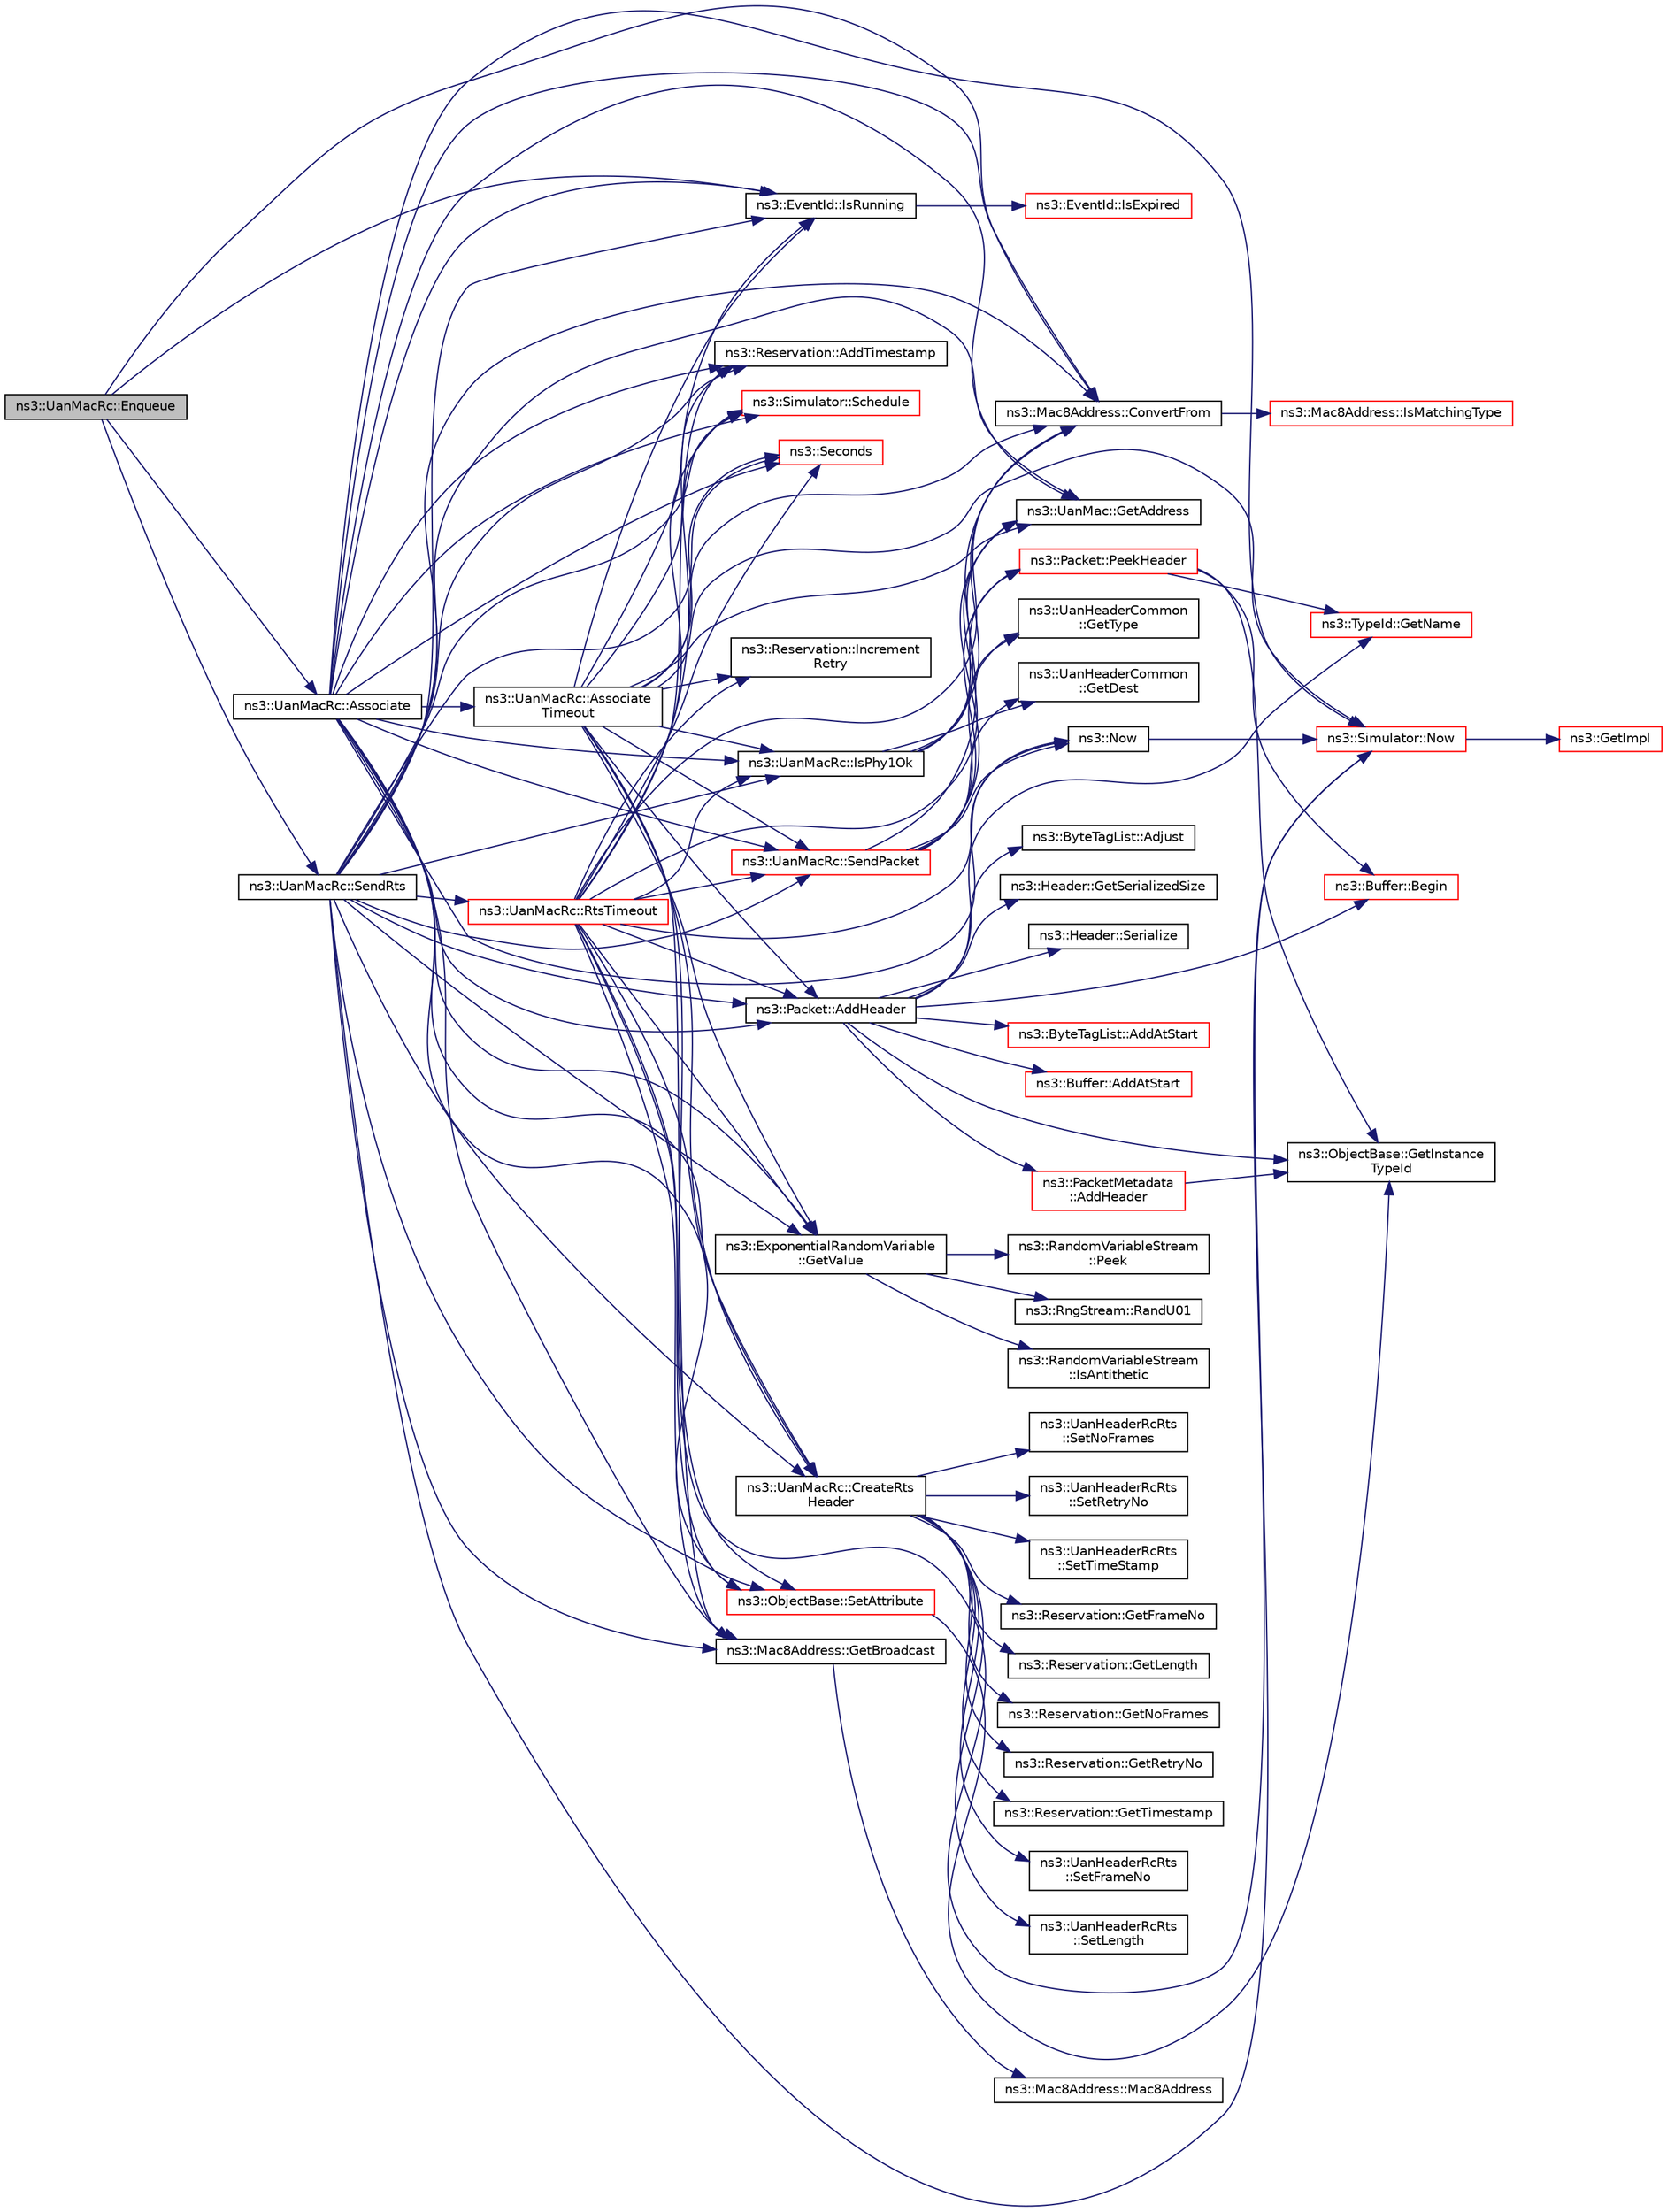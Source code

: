 digraph "ns3::UanMacRc::Enqueue"
{
 // LATEX_PDF_SIZE
  edge [fontname="Helvetica",fontsize="10",labelfontname="Helvetica",labelfontsize="10"];
  node [fontname="Helvetica",fontsize="10",shape=record];
  rankdir="LR";
  Node1 [label="ns3::UanMacRc::Enqueue",height=0.2,width=0.4,color="black", fillcolor="grey75", style="filled", fontcolor="black",tooltip="Enqueue packet to be transmitted."];
  Node1 -> Node2 [color="midnightblue",fontsize="10",style="solid",fontname="Helvetica"];
  Node2 [label="ns3::UanMacRc::Associate",height=0.2,width=0.4,color="black", fillcolor="white", style="filled",URL="$classns3_1_1_uan_mac_rc.html#ad0c89fbba2f362b7915cd33809cbad14",tooltip="Associate with a gateway by sending the first GWPING."];
  Node2 -> Node3 [color="midnightblue",fontsize="10",style="solid",fontname="Helvetica"];
  Node3 [label="ns3::Packet::AddHeader",height=0.2,width=0.4,color="black", fillcolor="white", style="filled",URL="$classns3_1_1_packet.html#a465108c595a0bc592095cbcab1832ed8",tooltip="Add header to this packet."];
  Node3 -> Node4 [color="midnightblue",fontsize="10",style="solid",fontname="Helvetica"];
  Node4 [label="ns3::ByteTagList::AddAtStart",height=0.2,width=0.4,color="red", fillcolor="white", style="filled",URL="$classns3_1_1_byte_tag_list.html#acb4563fbe4299c55af41ba7a166b71d5",tooltip="Make sure that all offsets are bigger than prependOffset which represents the location where new byte..."];
  Node3 -> Node10 [color="midnightblue",fontsize="10",style="solid",fontname="Helvetica"];
  Node10 [label="ns3::Buffer::AddAtStart",height=0.2,width=0.4,color="red", fillcolor="white", style="filled",URL="$classns3_1_1_buffer.html#a8abd8164c3671d3dadc98fc66fade7b1",tooltip=" "];
  Node3 -> Node20 [color="midnightblue",fontsize="10",style="solid",fontname="Helvetica"];
  Node20 [label="ns3::PacketMetadata\l::AddHeader",height=0.2,width=0.4,color="red", fillcolor="white", style="filled",URL="$classns3_1_1_packet_metadata.html#abdce736c4c5f647242f0808c0d2f9249",tooltip="Add an header."];
  Node20 -> Node33 [color="midnightblue",fontsize="10",style="solid",fontname="Helvetica"];
  Node33 [label="ns3::ObjectBase::GetInstance\lTypeId",height=0.2,width=0.4,color="black", fillcolor="white", style="filled",URL="$classns3_1_1_object_base.html#abe5b43a6f5b99a92a4c3122db31f06fb",tooltip="Get the most derived TypeId for this Object."];
  Node3 -> Node40 [color="midnightblue",fontsize="10",style="solid",fontname="Helvetica"];
  Node40 [label="ns3::ByteTagList::Adjust",height=0.2,width=0.4,color="black", fillcolor="white", style="filled",URL="$classns3_1_1_byte_tag_list.html#a1fec06d7e6daaf8039cf2a148e4090f2",tooltip="Adjust the offsets stored internally by the adjustment delta."];
  Node3 -> Node41 [color="midnightblue",fontsize="10",style="solid",fontname="Helvetica"];
  Node41 [label="ns3::Buffer::Begin",height=0.2,width=0.4,color="red", fillcolor="white", style="filled",URL="$classns3_1_1_buffer.html#acb977a0179de9abe4e295ce22023b4ca",tooltip=" "];
  Node3 -> Node33 [color="midnightblue",fontsize="10",style="solid",fontname="Helvetica"];
  Node3 -> Node42 [color="midnightblue",fontsize="10",style="solid",fontname="Helvetica"];
  Node42 [label="ns3::TypeId::GetName",height=0.2,width=0.4,color="red", fillcolor="white", style="filled",URL="$classns3_1_1_type_id.html#abc4965475a579c2afdc668d7a7d58374",tooltip="Get the name."];
  Node3 -> Node46 [color="midnightblue",fontsize="10",style="solid",fontname="Helvetica"];
  Node46 [label="ns3::Header::GetSerializedSize",height=0.2,width=0.4,color="black", fillcolor="white", style="filled",URL="$classns3_1_1_header.html#a6ef0497eabc1b1fb0ad42738eb73f934",tooltip=" "];
  Node3 -> Node47 [color="midnightblue",fontsize="10",style="solid",fontname="Helvetica"];
  Node47 [label="ns3::Header::Serialize",height=0.2,width=0.4,color="black", fillcolor="white", style="filled",URL="$classns3_1_1_header.html#afb61f1aac69ff8349a6bfe521fab5404",tooltip=" "];
  Node2 -> Node48 [color="midnightblue",fontsize="10",style="solid",fontname="Helvetica"];
  Node48 [label="ns3::Reservation::AddTimestamp",height=0.2,width=0.4,color="black", fillcolor="white", style="filled",URL="$classns3_1_1_reservation.html#ae1963e5222194d58e0670acecab9edb7",tooltip="Set the time of the latest RTS sent."];
  Node2 -> Node49 [color="midnightblue",fontsize="10",style="solid",fontname="Helvetica"];
  Node49 [label="ns3::UanMacRc::Associate\lTimeout",height=0.2,width=0.4,color="black", fillcolor="white", style="filled",URL="$classns3_1_1_uan_mac_rc.html#af23682ff6db736c6a2c9eceae8252cd2",tooltip="Periodically retry association."];
  Node49 -> Node3 [color="midnightblue",fontsize="10",style="solid",fontname="Helvetica"];
  Node49 -> Node48 [color="midnightblue",fontsize="10",style="solid",fontname="Helvetica"];
  Node49 -> Node50 [color="midnightblue",fontsize="10",style="solid",fontname="Helvetica"];
  Node50 [label="ns3::Mac8Address::ConvertFrom",height=0.2,width=0.4,color="black", fillcolor="white", style="filled",URL="$classns3_1_1_mac8_address.html#a60c112506434f766f06b548c2b853d30",tooltip="Convert a generic address to a Mac8Address."];
  Node50 -> Node51 [color="midnightblue",fontsize="10",style="solid",fontname="Helvetica"];
  Node51 [label="ns3::Mac8Address::IsMatchingType",height=0.2,width=0.4,color="red", fillcolor="white", style="filled",URL="$classns3_1_1_mac8_address.html#a6d6d87013c99c897b9c5f7eadd697eb2",tooltip="Check that a generic Address is compatible with Mac8Address."];
  Node49 -> Node54 [color="midnightblue",fontsize="10",style="solid",fontname="Helvetica"];
  Node54 [label="ns3::UanMacRc::CreateRts\lHeader",height=0.2,width=0.4,color="black", fillcolor="white", style="filled",URL="$classns3_1_1_uan_mac_rc.html#a1b6f4d2512fa857129661591d436139d",tooltip="Create the RTS header from a Reservation."];
  Node54 -> Node55 [color="midnightblue",fontsize="10",style="solid",fontname="Helvetica"];
  Node55 [label="ns3::Reservation::GetFrameNo",height=0.2,width=0.4,color="black", fillcolor="white", style="filled",URL="$classns3_1_1_reservation.html#a7f8656060f429ea6ea8f2b5ec0d215f9",tooltip="Get the frame number."];
  Node54 -> Node56 [color="midnightblue",fontsize="10",style="solid",fontname="Helvetica"];
  Node56 [label="ns3::Reservation::GetLength",height=0.2,width=0.4,color="black", fillcolor="white", style="filled",URL="$classns3_1_1_reservation.html#a27e0406a884ba569ef16ca4a184b9147",tooltip="Get the total length of the Reservation."];
  Node54 -> Node57 [color="midnightblue",fontsize="10",style="solid",fontname="Helvetica"];
  Node57 [label="ns3::Reservation::GetNoFrames",height=0.2,width=0.4,color="black", fillcolor="white", style="filled",URL="$classns3_1_1_reservation.html#a0ded23bc58607cabfb83d4efc97024b0",tooltip="Get the number of frames in this Reservation."];
  Node54 -> Node58 [color="midnightblue",fontsize="10",style="solid",fontname="Helvetica"];
  Node58 [label="ns3::Reservation::GetRetryNo",height=0.2,width=0.4,color="black", fillcolor="white", style="filled",URL="$classns3_1_1_reservation.html#aaeaa46a827cab951a557e74ab29878ba",tooltip="Get the retry number."];
  Node54 -> Node59 [color="midnightblue",fontsize="10",style="solid",fontname="Helvetica"];
  Node59 [label="ns3::Reservation::GetTimestamp",height=0.2,width=0.4,color="black", fillcolor="white", style="filled",URL="$classns3_1_1_reservation.html#a52fd9de539415da7cc61bf8e63a202c3",tooltip="Get the timestamp for the n'th RTS."];
  Node54 -> Node60 [color="midnightblue",fontsize="10",style="solid",fontname="Helvetica"];
  Node60 [label="ns3::UanHeaderRcRts\l::SetFrameNo",height=0.2,width=0.4,color="black", fillcolor="white", style="filled",URL="$classns3_1_1_uan_header_rc_rts.html#a3f46221d5f2b787266b640f2bfa2066c",tooltip="Set the frame number."];
  Node54 -> Node61 [color="midnightblue",fontsize="10",style="solid",fontname="Helvetica"];
  Node61 [label="ns3::UanHeaderRcRts\l::SetLength",height=0.2,width=0.4,color="black", fillcolor="white", style="filled",URL="$classns3_1_1_uan_header_rc_rts.html#af4af5cf14a3c3878d9c4bb3d24a52ee9",tooltip="Set the number of data bytes in the reservation."];
  Node54 -> Node62 [color="midnightblue",fontsize="10",style="solid",fontname="Helvetica"];
  Node62 [label="ns3::UanHeaderRcRts\l::SetNoFrames",height=0.2,width=0.4,color="black", fillcolor="white", style="filled",URL="$classns3_1_1_uan_header_rc_rts.html#aef080414f27301779f3a98810e7a1d33",tooltip="Set the number of data frames included in this reservation request."];
  Node54 -> Node63 [color="midnightblue",fontsize="10",style="solid",fontname="Helvetica"];
  Node63 [label="ns3::UanHeaderRcRts\l::SetRetryNo",height=0.2,width=0.4,color="black", fillcolor="white", style="filled",URL="$classns3_1_1_uan_header_rc_rts.html#acce912b3143899c8e34d114e09ca4601",tooltip="Set the retry number of this RTS packet."];
  Node54 -> Node64 [color="midnightblue",fontsize="10",style="solid",fontname="Helvetica"];
  Node64 [label="ns3::UanHeaderRcRts\l::SetTimeStamp",height=0.2,width=0.4,color="black", fillcolor="white", style="filled",URL="$classns3_1_1_uan_header_rc_rts.html#a4fd7ebe58baeb9a5b2fa55e3f511812c",tooltip="Set RTS transmission time."];
  Node49 -> Node65 [color="midnightblue",fontsize="10",style="solid",fontname="Helvetica"];
  Node65 [label="ns3::UanMac::GetAddress",height=0.2,width=0.4,color="black", fillcolor="white", style="filled",URL="$classns3_1_1_uan_mac.html#ab39b04d612b5974e68ac1b5eec07933e",tooltip="Get the MAC Address."];
  Node49 -> Node66 [color="midnightblue",fontsize="10",style="solid",fontname="Helvetica"];
  Node66 [label="ns3::Mac8Address::GetBroadcast",height=0.2,width=0.4,color="black", fillcolor="white", style="filled",URL="$classns3_1_1_mac8_address.html#a28c0664a44c8ea191014bc428a704698",tooltip="Get the broadcast address (255)."];
  Node66 -> Node67 [color="midnightblue",fontsize="10",style="solid",fontname="Helvetica"];
  Node67 [label="ns3::Mac8Address::Mac8Address",height=0.2,width=0.4,color="black", fillcolor="white", style="filled",URL="$classns3_1_1_mac8_address.html#afb55d36f0398e8ce0cd86f1fb73db76e",tooltip="Constructor."];
  Node49 -> Node68 [color="midnightblue",fontsize="10",style="solid",fontname="Helvetica"];
  Node68 [label="ns3::ExponentialRandomVariable\l::GetValue",height=0.2,width=0.4,color="black", fillcolor="white", style="filled",URL="$classns3_1_1_exponential_random_variable.html#a5d7a50466c0b0f036ec0fc1aa478f2c3",tooltip="Get the next random value, as a double from the exponential distribution with the specified mean and ..."];
  Node68 -> Node69 [color="midnightblue",fontsize="10",style="solid",fontname="Helvetica"];
  Node69 [label="ns3::RandomVariableStream\l::IsAntithetic",height=0.2,width=0.4,color="black", fillcolor="white", style="filled",URL="$classns3_1_1_random_variable_stream.html#ae8f50692f36f1403a22d0cbb9c488db2",tooltip="Check if antithetic values will be generated."];
  Node68 -> Node70 [color="midnightblue",fontsize="10",style="solid",fontname="Helvetica"];
  Node70 [label="ns3::RandomVariableStream\l::Peek",height=0.2,width=0.4,color="black", fillcolor="white", style="filled",URL="$classns3_1_1_random_variable_stream.html#a72b37a5c0a574a51df77d378d9101936",tooltip="Get the pointer to the underlying RngStream."];
  Node68 -> Node71 [color="midnightblue",fontsize="10",style="solid",fontname="Helvetica"];
  Node71 [label="ns3::RngStream::RandU01",height=0.2,width=0.4,color="black", fillcolor="white", style="filled",URL="$classns3_1_1_rng_stream.html#a46be36426b8bc712e9de468b63558c22",tooltip="Generate the next random number for this stream."];
  Node49 -> Node72 [color="midnightblue",fontsize="10",style="solid",fontname="Helvetica"];
  Node72 [label="ns3::Reservation::Increment\lRetry",height=0.2,width=0.4,color="black", fillcolor="white", style="filled",URL="$classns3_1_1_reservation.html#a813e78639aa1183ac155e7a43d5cc96c",tooltip="Increment the retry count."];
  Node49 -> Node73 [color="midnightblue",fontsize="10",style="solid",fontname="Helvetica"];
  Node73 [label="ns3::UanMacRc::IsPhy1Ok",height=0.2,width=0.4,color="black", fillcolor="white", style="filled",URL="$classns3_1_1_uan_mac_rc.html#ac0f5a6a4339db6f52fd1d850f8e49ded",tooltip="Check that PHY is ok: not CTS or ACK not to my address."];
  Node73 -> Node50 [color="midnightblue",fontsize="10",style="solid",fontname="Helvetica"];
  Node73 -> Node65 [color="midnightblue",fontsize="10",style="solid",fontname="Helvetica"];
  Node73 -> Node74 [color="midnightblue",fontsize="10",style="solid",fontname="Helvetica"];
  Node74 [label="ns3::UanHeaderCommon\l::GetDest",height=0.2,width=0.4,color="black", fillcolor="white", style="filled",URL="$classns3_1_1_uan_header_common.html#a92d546ec6eb93242c3c6578a8502013c",tooltip="Get the destination address."];
  Node73 -> Node75 [color="midnightblue",fontsize="10",style="solid",fontname="Helvetica"];
  Node75 [label="ns3::UanHeaderCommon\l::GetType",height=0.2,width=0.4,color="black", fillcolor="white", style="filled",URL="$classns3_1_1_uan_header_common.html#a15e8abf5c236cc15b25979d1d61c478f",tooltip="Get the header type value."];
  Node73 -> Node76 [color="midnightblue",fontsize="10",style="solid",fontname="Helvetica"];
  Node76 [label="ns3::Packet::PeekHeader",height=0.2,width=0.4,color="red", fillcolor="white", style="filled",URL="$classns3_1_1_packet.html#acc152757db7d44974640b089335b7003",tooltip="Deserialize but does not remove the header from the internal buffer."];
  Node76 -> Node41 [color="midnightblue",fontsize="10",style="solid",fontname="Helvetica"];
  Node76 -> Node33 [color="midnightblue",fontsize="10",style="solid",fontname="Helvetica"];
  Node76 -> Node42 [color="midnightblue",fontsize="10",style="solid",fontname="Helvetica"];
  Node49 -> Node78 [color="midnightblue",fontsize="10",style="solid",fontname="Helvetica"];
  Node78 [label="ns3::EventId::IsRunning",height=0.2,width=0.4,color="black", fillcolor="white", style="filled",URL="$classns3_1_1_event_id.html#a8b41e6f8c54db6bede8a7dcaf917074a",tooltip="This method is syntactic sugar for !IsExpired()."];
  Node78 -> Node79 [color="midnightblue",fontsize="10",style="solid",fontname="Helvetica"];
  Node79 [label="ns3::EventId::IsExpired",height=0.2,width=0.4,color="red", fillcolor="white", style="filled",URL="$classns3_1_1_event_id.html#acc25141054209b1a286a5471a51bd0c0",tooltip="This method is syntactic sugar for the ns3::Simulator::IsExpired method."];
  Node49 -> Node112 [color="midnightblue",fontsize="10",style="solid",fontname="Helvetica"];
  Node112 [label="ns3::Simulator::Now",height=0.2,width=0.4,color="red", fillcolor="white", style="filled",URL="$classns3_1_1_simulator.html#ac3178fa975b419f7875e7105be122800",tooltip="Return the current simulation virtual time."];
  Node112 -> Node81 [color="midnightblue",fontsize="10",style="solid",fontname="Helvetica"];
  Node81 [label="ns3::GetImpl",height=0.2,width=0.4,color="red", fillcolor="white", style="filled",URL="$group__simulator.html#ga42eb4eddad41528d4d99794a3dae3fd0",tooltip="Get the SimulatorImpl singleton."];
  Node49 -> Node127 [color="midnightblue",fontsize="10",style="solid",fontname="Helvetica"];
  Node127 [label="ns3::Simulator::Schedule",height=0.2,width=0.4,color="red", fillcolor="white", style="filled",URL="$classns3_1_1_simulator.html#a3da7d28335c8ac0e3e86781f766df241",tooltip="Schedule an event to expire after delay."];
  Node49 -> Node139 [color="midnightblue",fontsize="10",style="solid",fontname="Helvetica"];
  Node139 [label="ns3::Seconds",height=0.2,width=0.4,color="red", fillcolor="white", style="filled",URL="$group__timecivil.html#ga33c34b816f8ff6628e33d5c8e9713b9e",tooltip="Construct a Time in the indicated unit."];
  Node49 -> Node145 [color="midnightblue",fontsize="10",style="solid",fontname="Helvetica"];
  Node145 [label="ns3::UanMacRc::SendPacket",height=0.2,width=0.4,color="red", fillcolor="white", style="filled",URL="$classns3_1_1_uan_mac_rc.html#a02a98cafc7e0c37962929792b96f1c31",tooltip="Send on packet on the PHY."];
  Node145 -> Node50 [color="midnightblue",fontsize="10",style="solid",fontname="Helvetica"];
  Node145 -> Node65 [color="midnightblue",fontsize="10",style="solid",fontname="Helvetica"];
  Node145 -> Node74 [color="midnightblue",fontsize="10",style="solid",fontname="Helvetica"];
  Node145 -> Node75 [color="midnightblue",fontsize="10",style="solid",fontname="Helvetica"];
  Node145 -> Node148 [color="midnightblue",fontsize="10",style="solid",fontname="Helvetica"];
  Node148 [label="ns3::Now",height=0.2,width=0.4,color="black", fillcolor="white", style="filled",URL="$group__simulator.html#gac3635e2e87f7ce316c89290ee1b01d0d",tooltip="create an ns3::Time instance which contains the current simulation time."];
  Node148 -> Node112 [color="midnightblue",fontsize="10",style="solid",fontname="Helvetica"];
  Node145 -> Node76 [color="midnightblue",fontsize="10",style="solid",fontname="Helvetica"];
  Node49 -> Node149 [color="midnightblue",fontsize="10",style="solid",fontname="Helvetica"];
  Node149 [label="ns3::ObjectBase::SetAttribute",height=0.2,width=0.4,color="red", fillcolor="white", style="filled",URL="$classns3_1_1_object_base.html#ac60245d3ea4123bbc9b1d391f1f6592f",tooltip="Set a single attribute, raising fatal errors if unsuccessful."];
  Node149 -> Node33 [color="midnightblue",fontsize="10",style="solid",fontname="Helvetica"];
  Node2 -> Node50 [color="midnightblue",fontsize="10",style="solid",fontname="Helvetica"];
  Node2 -> Node54 [color="midnightblue",fontsize="10",style="solid",fontname="Helvetica"];
  Node2 -> Node65 [color="midnightblue",fontsize="10",style="solid",fontname="Helvetica"];
  Node2 -> Node66 [color="midnightblue",fontsize="10",style="solid",fontname="Helvetica"];
  Node2 -> Node68 [color="midnightblue",fontsize="10",style="solid",fontname="Helvetica"];
  Node2 -> Node73 [color="midnightblue",fontsize="10",style="solid",fontname="Helvetica"];
  Node2 -> Node78 [color="midnightblue",fontsize="10",style="solid",fontname="Helvetica"];
  Node2 -> Node148 [color="midnightblue",fontsize="10",style="solid",fontname="Helvetica"];
  Node2 -> Node112 [color="midnightblue",fontsize="10",style="solid",fontname="Helvetica"];
  Node2 -> Node127 [color="midnightblue",fontsize="10",style="solid",fontname="Helvetica"];
  Node2 -> Node139 [color="midnightblue",fontsize="10",style="solid",fontname="Helvetica"];
  Node2 -> Node145 [color="midnightblue",fontsize="10",style="solid",fontname="Helvetica"];
  Node2 -> Node149 [color="midnightblue",fontsize="10",style="solid",fontname="Helvetica"];
  Node1 -> Node50 [color="midnightblue",fontsize="10",style="solid",fontname="Helvetica"];
  Node1 -> Node78 [color="midnightblue",fontsize="10",style="solid",fontname="Helvetica"];
  Node1 -> Node150 [color="midnightblue",fontsize="10",style="solid",fontname="Helvetica"];
  Node150 [label="ns3::UanMacRc::SendRts",height=0.2,width=0.4,color="black", fillcolor="white", style="filled",URL="$classns3_1_1_uan_mac_rc.html#a5bef59fd83813d602f41fad1b4345ff1",tooltip="Send RTS packet."];
  Node150 -> Node3 [color="midnightblue",fontsize="10",style="solid",fontname="Helvetica"];
  Node150 -> Node48 [color="midnightblue",fontsize="10",style="solid",fontname="Helvetica"];
  Node150 -> Node50 [color="midnightblue",fontsize="10",style="solid",fontname="Helvetica"];
  Node150 -> Node54 [color="midnightblue",fontsize="10",style="solid",fontname="Helvetica"];
  Node150 -> Node65 [color="midnightblue",fontsize="10",style="solid",fontname="Helvetica"];
  Node150 -> Node66 [color="midnightblue",fontsize="10",style="solid",fontname="Helvetica"];
  Node150 -> Node68 [color="midnightblue",fontsize="10",style="solid",fontname="Helvetica"];
  Node150 -> Node73 [color="midnightblue",fontsize="10",style="solid",fontname="Helvetica"];
  Node150 -> Node78 [color="midnightblue",fontsize="10",style="solid",fontname="Helvetica"];
  Node150 -> Node112 [color="midnightblue",fontsize="10",style="solid",fontname="Helvetica"];
  Node150 -> Node151 [color="midnightblue",fontsize="10",style="solid",fontname="Helvetica"];
  Node151 [label="ns3::UanMacRc::RtsTimeout",height=0.2,width=0.4,color="red", fillcolor="white", style="filled",URL="$classns3_1_1_uan_mac_rc.html#af4520e133c4a7e82f718fc42eac63459",tooltip="Retry RTS."];
  Node151 -> Node3 [color="midnightblue",fontsize="10",style="solid",fontname="Helvetica"];
  Node151 -> Node48 [color="midnightblue",fontsize="10",style="solid",fontname="Helvetica"];
  Node151 -> Node50 [color="midnightblue",fontsize="10",style="solid",fontname="Helvetica"];
  Node151 -> Node54 [color="midnightblue",fontsize="10",style="solid",fontname="Helvetica"];
  Node151 -> Node65 [color="midnightblue",fontsize="10",style="solid",fontname="Helvetica"];
  Node151 -> Node66 [color="midnightblue",fontsize="10",style="solid",fontname="Helvetica"];
  Node151 -> Node68 [color="midnightblue",fontsize="10",style="solid",fontname="Helvetica"];
  Node151 -> Node72 [color="midnightblue",fontsize="10",style="solid",fontname="Helvetica"];
  Node151 -> Node73 [color="midnightblue",fontsize="10",style="solid",fontname="Helvetica"];
  Node151 -> Node78 [color="midnightblue",fontsize="10",style="solid",fontname="Helvetica"];
  Node151 -> Node148 [color="midnightblue",fontsize="10",style="solid",fontname="Helvetica"];
  Node151 -> Node112 [color="midnightblue",fontsize="10",style="solid",fontname="Helvetica"];
  Node151 -> Node127 [color="midnightblue",fontsize="10",style="solid",fontname="Helvetica"];
  Node151 -> Node139 [color="midnightblue",fontsize="10",style="solid",fontname="Helvetica"];
  Node151 -> Node145 [color="midnightblue",fontsize="10",style="solid",fontname="Helvetica"];
  Node151 -> Node149 [color="midnightblue",fontsize="10",style="solid",fontname="Helvetica"];
  Node150 -> Node127 [color="midnightblue",fontsize="10",style="solid",fontname="Helvetica"];
  Node150 -> Node139 [color="midnightblue",fontsize="10",style="solid",fontname="Helvetica"];
  Node150 -> Node145 [color="midnightblue",fontsize="10",style="solid",fontname="Helvetica"];
  Node150 -> Node149 [color="midnightblue",fontsize="10",style="solid",fontname="Helvetica"];
}
